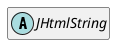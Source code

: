 @startuml
set namespaceSeparator \\
hide members
hide << alias >> circle

abstract class JHtmlString
@enduml
